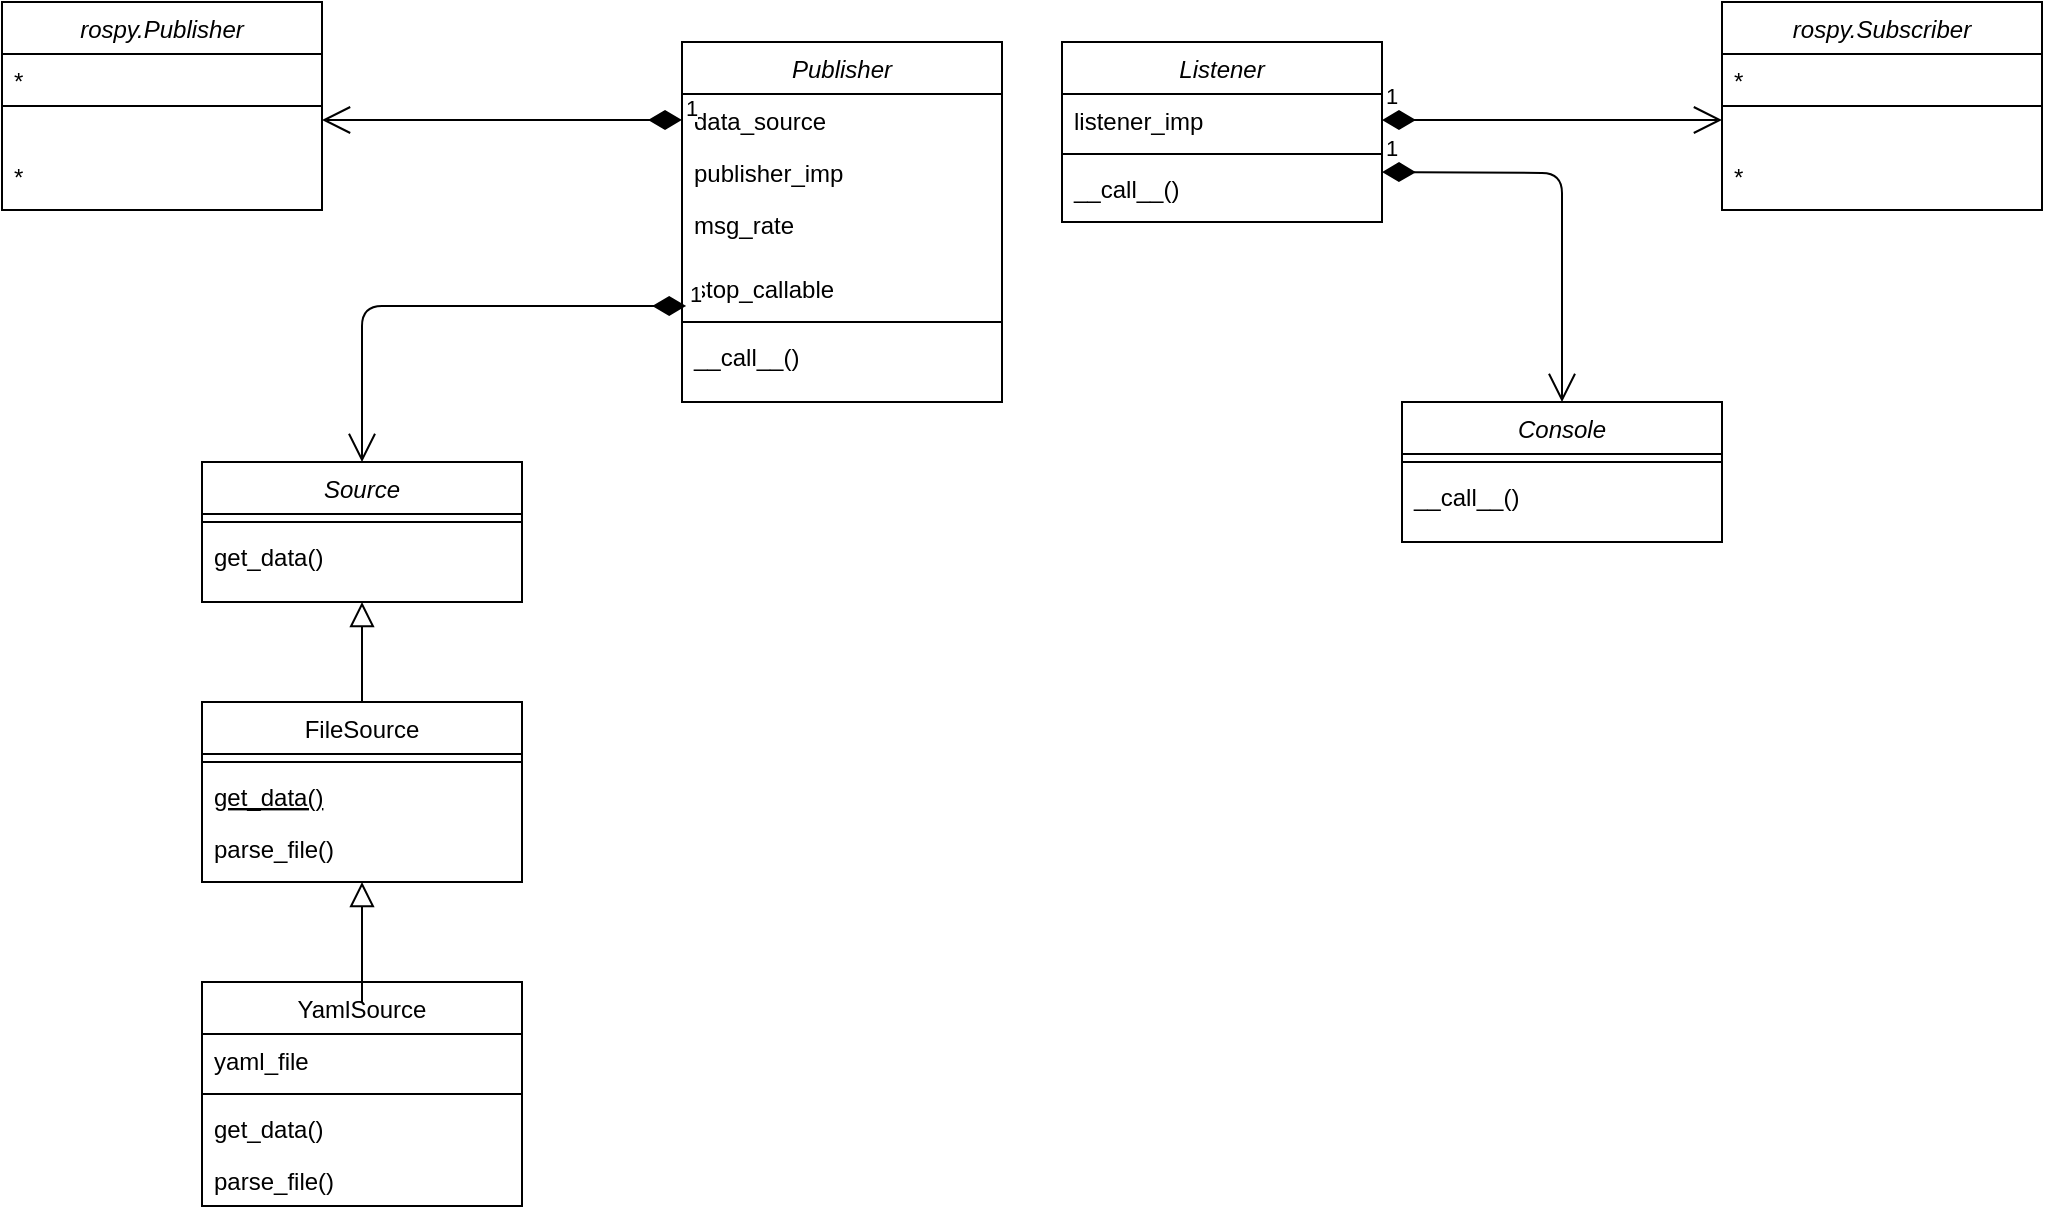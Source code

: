<mxfile version="15.3.2" type="device"><diagram id="C5RBs43oDa-KdzZeNtuy" name="Page-1"><mxGraphModel dx="2177" dy="1933" grid="1" gridSize="10" guides="1" tooltips="1" connect="1" arrows="1" fold="1" page="1" pageScale="1" pageWidth="827" pageHeight="1169" math="0" shadow="0"><root><mxCell id="WIyWlLk6GJQsqaUBKTNV-0"/><mxCell id="WIyWlLk6GJQsqaUBKTNV-1" parent="WIyWlLk6GJQsqaUBKTNV-0"/><mxCell id="zkfFHV4jXpPFQw0GAbJ--0" value="Source" style="swimlane;fontStyle=2;align=center;verticalAlign=top;childLayout=stackLayout;horizontal=1;startSize=26;horizontalStack=0;resizeParent=1;resizeLast=0;collapsible=1;marginBottom=0;rounded=0;shadow=0;strokeWidth=1;" parent="WIyWlLk6GJQsqaUBKTNV-1" vertex="1"><mxGeometry x="-60" y="90" width="160" height="70" as="geometry"><mxRectangle x="230" y="140" width="160" height="26" as="alternateBounds"/></mxGeometry></mxCell><mxCell id="zkfFHV4jXpPFQw0GAbJ--4" value="" style="line;html=1;strokeWidth=1;align=left;verticalAlign=middle;spacingTop=-1;spacingLeft=3;spacingRight=3;rotatable=0;labelPosition=right;points=[];portConstraint=eastwest;" parent="zkfFHV4jXpPFQw0GAbJ--0" vertex="1"><mxGeometry y="26" width="160" height="8" as="geometry"/></mxCell><mxCell id="zkfFHV4jXpPFQw0GAbJ--5" value="get_data()" style="text;align=left;verticalAlign=top;spacingLeft=4;spacingRight=4;overflow=hidden;rotatable=0;points=[[0,0.5],[1,0.5]];portConstraint=eastwest;" parent="zkfFHV4jXpPFQw0GAbJ--0" vertex="1"><mxGeometry y="34" width="160" height="30" as="geometry"/></mxCell><mxCell id="zkfFHV4jXpPFQw0GAbJ--6" value="FileSource" style="swimlane;fontStyle=0;align=center;verticalAlign=top;childLayout=stackLayout;horizontal=1;startSize=26;horizontalStack=0;resizeParent=1;resizeLast=0;collapsible=1;marginBottom=0;rounded=0;shadow=0;strokeWidth=1;" parent="WIyWlLk6GJQsqaUBKTNV-1" vertex="1"><mxGeometry x="-60" y="210" width="160" height="90" as="geometry"><mxRectangle x="130" y="380" width="160" height="26" as="alternateBounds"/></mxGeometry></mxCell><mxCell id="zkfFHV4jXpPFQw0GAbJ--9" value="" style="line;html=1;strokeWidth=1;align=left;verticalAlign=middle;spacingTop=-1;spacingLeft=3;spacingRight=3;rotatable=0;labelPosition=right;points=[];portConstraint=eastwest;" parent="zkfFHV4jXpPFQw0GAbJ--6" vertex="1"><mxGeometry y="26" width="160" height="8" as="geometry"/></mxCell><mxCell id="zkfFHV4jXpPFQw0GAbJ--10" value="get_data()" style="text;align=left;verticalAlign=top;spacingLeft=4;spacingRight=4;overflow=hidden;rotatable=0;points=[[0,0.5],[1,0.5]];portConstraint=eastwest;fontStyle=4" parent="zkfFHV4jXpPFQw0GAbJ--6" vertex="1"><mxGeometry y="34" width="160" height="26" as="geometry"/></mxCell><mxCell id="zkfFHV4jXpPFQw0GAbJ--11" value="parse_file()" style="text;align=left;verticalAlign=top;spacingLeft=4;spacingRight=4;overflow=hidden;rotatable=0;points=[[0,0.5],[1,0.5]];portConstraint=eastwest;" parent="zkfFHV4jXpPFQw0GAbJ--6" vertex="1"><mxGeometry y="60" width="160" height="26" as="geometry"/></mxCell><mxCell id="zkfFHV4jXpPFQw0GAbJ--12" value="" style="endArrow=block;endSize=10;endFill=0;shadow=0;strokeWidth=1;rounded=0;edgeStyle=elbowEdgeStyle;elbow=vertical;" parent="WIyWlLk6GJQsqaUBKTNV-1" source="zkfFHV4jXpPFQw0GAbJ--6" target="zkfFHV4jXpPFQw0GAbJ--0" edge="1"><mxGeometry width="160" relative="1" as="geometry"><mxPoint x="40" y="153" as="sourcePoint"/><mxPoint x="40" y="153" as="targetPoint"/></mxGeometry></mxCell><mxCell id="Mv7pUw423sn2A-Rxv026-1" value="Publisher" style="swimlane;fontStyle=2;align=center;verticalAlign=top;childLayout=stackLayout;horizontal=1;startSize=26;horizontalStack=0;resizeParent=1;resizeLast=0;collapsible=1;marginBottom=0;rounded=0;shadow=0;strokeWidth=1;" vertex="1" parent="WIyWlLk6GJQsqaUBKTNV-1"><mxGeometry x="180" y="-120" width="160" height="180" as="geometry"><mxRectangle x="230" y="140" width="160" height="26" as="alternateBounds"/></mxGeometry></mxCell><mxCell id="Mv7pUw423sn2A-Rxv026-2" value="data_source" style="text;align=left;verticalAlign=top;spacingLeft=4;spacingRight=4;overflow=hidden;rotatable=0;points=[[0,0.5],[1,0.5]];portConstraint=eastwest;" vertex="1" parent="Mv7pUw423sn2A-Rxv026-1"><mxGeometry y="26" width="160" height="26" as="geometry"/></mxCell><mxCell id="Mv7pUw423sn2A-Rxv026-3" value="publisher_imp" style="text;align=left;verticalAlign=top;spacingLeft=4;spacingRight=4;overflow=hidden;rotatable=0;points=[[0,0.5],[1,0.5]];portConstraint=eastwest;rounded=0;shadow=0;html=0;" vertex="1" parent="Mv7pUw423sn2A-Rxv026-1"><mxGeometry y="52" width="160" height="26" as="geometry"/></mxCell><mxCell id="Mv7pUw423sn2A-Rxv026-4" value="msg_rate" style="text;align=left;verticalAlign=top;spacingLeft=4;spacingRight=4;overflow=hidden;rotatable=0;points=[[0,0.5],[1,0.5]];portConstraint=eastwest;rounded=0;shadow=0;html=0;" vertex="1" parent="Mv7pUw423sn2A-Rxv026-1"><mxGeometry y="78" width="160" height="32" as="geometry"/></mxCell><mxCell id="Mv7pUw423sn2A-Rxv026-9" value="stop_callable" style="text;align=left;verticalAlign=top;spacingLeft=4;spacingRight=4;overflow=hidden;rotatable=0;points=[[0,0.5],[1,0.5]];portConstraint=eastwest;rounded=0;shadow=0;html=0;" vertex="1" parent="Mv7pUw423sn2A-Rxv026-1"><mxGeometry y="110" width="160" height="26" as="geometry"/></mxCell><mxCell id="Mv7pUw423sn2A-Rxv026-5" value="" style="line;html=1;strokeWidth=1;align=left;verticalAlign=middle;spacingTop=-1;spacingLeft=3;spacingRight=3;rotatable=0;labelPosition=right;points=[];portConstraint=eastwest;" vertex="1" parent="Mv7pUw423sn2A-Rxv026-1"><mxGeometry y="136" width="160" height="8" as="geometry"/></mxCell><mxCell id="Mv7pUw423sn2A-Rxv026-6" value="__call__()" style="text;align=left;verticalAlign=top;spacingLeft=4;spacingRight=4;overflow=hidden;rotatable=0;points=[[0,0.5],[1,0.5]];portConstraint=eastwest;" vertex="1" parent="Mv7pUw423sn2A-Rxv026-1"><mxGeometry y="144" width="160" height="26" as="geometry"/></mxCell><mxCell id="Mv7pUw423sn2A-Rxv026-8" value="1" style="endArrow=open;html=1;endSize=12;startArrow=diamondThin;startSize=14;startFill=1;edgeStyle=orthogonalEdgeStyle;align=left;verticalAlign=bottom;exitX=0.013;exitY=0.846;exitDx=0;exitDy=0;exitPerimeter=0;" edge="1" parent="WIyWlLk6GJQsqaUBKTNV-1" source="Mv7pUw423sn2A-Rxv026-9" target="zkfFHV4jXpPFQw0GAbJ--0"><mxGeometry x="-1" y="3" relative="1" as="geometry"><mxPoint x="110" y="40" as="sourcePoint"/><mxPoint x="210" y="50" as="targetPoint"/></mxGeometry></mxCell><mxCell id="Mv7pUw423sn2A-Rxv026-10" value="rospy.Publisher" style="swimlane;fontStyle=2;align=center;verticalAlign=top;childLayout=stackLayout;horizontal=1;startSize=26;horizontalStack=0;resizeParent=1;resizeLast=0;collapsible=1;marginBottom=0;rounded=0;shadow=0;strokeWidth=1;" vertex="1" parent="WIyWlLk6GJQsqaUBKTNV-1"><mxGeometry x="-160" y="-140" width="160" height="104" as="geometry"><mxRectangle x="230" y="140" width="160" height="26" as="alternateBounds"/></mxGeometry></mxCell><mxCell id="Mv7pUw423sn2A-Rxv026-14" value="*" style="text;align=left;verticalAlign=top;spacingLeft=4;spacingRight=4;overflow=hidden;rotatable=0;points=[[0,0.5],[1,0.5]];portConstraint=eastwest;" vertex="1" parent="Mv7pUw423sn2A-Rxv026-10"><mxGeometry y="26" width="160" height="4" as="geometry"/></mxCell><mxCell id="Mv7pUw423sn2A-Rxv026-11" value="" style="line;html=1;strokeWidth=1;align=left;verticalAlign=middle;spacingTop=-1;spacingLeft=3;spacingRight=3;rotatable=0;labelPosition=right;points=[];portConstraint=eastwest;" vertex="1" parent="Mv7pUw423sn2A-Rxv026-10"><mxGeometry y="30" width="160" height="44" as="geometry"/></mxCell><mxCell id="Mv7pUw423sn2A-Rxv026-12" value="*" style="text;align=left;verticalAlign=top;spacingLeft=4;spacingRight=4;overflow=hidden;rotatable=0;points=[[0,0.5],[1,0.5]];portConstraint=eastwest;" vertex="1" parent="Mv7pUw423sn2A-Rxv026-10"><mxGeometry y="74" width="160" height="30" as="geometry"/></mxCell><mxCell id="Mv7pUw423sn2A-Rxv026-15" value="1" style="endArrow=open;html=1;endSize=12;startArrow=diamondThin;startSize=14;startFill=1;edgeStyle=orthogonalEdgeStyle;align=left;verticalAlign=bottom;exitX=0;exitY=0.5;exitDx=0;exitDy=0;" edge="1" parent="WIyWlLk6GJQsqaUBKTNV-1" source="Mv7pUw423sn2A-Rxv026-2"><mxGeometry x="-1" y="3" relative="1" as="geometry"><mxPoint x="180" y="-88" as="sourcePoint"/><mxPoint y="-81" as="targetPoint"/></mxGeometry></mxCell><mxCell id="Mv7pUw423sn2A-Rxv026-16" value="YamlSource" style="swimlane;fontStyle=0;align=center;verticalAlign=top;childLayout=stackLayout;horizontal=1;startSize=26;horizontalStack=0;resizeParent=1;resizeLast=0;collapsible=1;marginBottom=0;rounded=0;shadow=0;strokeWidth=1;" vertex="1" parent="WIyWlLk6GJQsqaUBKTNV-1"><mxGeometry x="-60" y="350" width="160" height="112" as="geometry"><mxRectangle x="550" y="140" width="160" height="26" as="alternateBounds"/></mxGeometry></mxCell><mxCell id="Mv7pUw423sn2A-Rxv026-17" value="yaml_file" style="text;align=left;verticalAlign=top;spacingLeft=4;spacingRight=4;overflow=hidden;rotatable=0;points=[[0,0.5],[1,0.5]];portConstraint=eastwest;" vertex="1" parent="Mv7pUw423sn2A-Rxv026-16"><mxGeometry y="26" width="160" height="26" as="geometry"/></mxCell><mxCell id="Mv7pUw423sn2A-Rxv026-22" value="" style="line;html=1;strokeWidth=1;align=left;verticalAlign=middle;spacingTop=-1;spacingLeft=3;spacingRight=3;rotatable=0;labelPosition=right;points=[];portConstraint=eastwest;" vertex="1" parent="Mv7pUw423sn2A-Rxv026-16"><mxGeometry y="52" width="160" height="8" as="geometry"/></mxCell><mxCell id="Mv7pUw423sn2A-Rxv026-23" value="get_data()" style="text;align=left;verticalAlign=top;spacingLeft=4;spacingRight=4;overflow=hidden;rotatable=0;points=[[0,0.5],[1,0.5]];portConstraint=eastwest;" vertex="1" parent="Mv7pUw423sn2A-Rxv026-16"><mxGeometry y="60" width="160" height="26" as="geometry"/></mxCell><mxCell id="Mv7pUw423sn2A-Rxv026-24" value="parse_file()" style="text;align=left;verticalAlign=top;spacingLeft=4;spacingRight=4;overflow=hidden;rotatable=0;points=[[0,0.5],[1,0.5]];portConstraint=eastwest;" vertex="1" parent="Mv7pUw423sn2A-Rxv026-16"><mxGeometry y="86" width="160" height="26" as="geometry"/></mxCell><mxCell id="Mv7pUw423sn2A-Rxv026-25" value="" style="endArrow=block;endSize=10;endFill=0;shadow=0;strokeWidth=1;rounded=0;edgeStyle=elbowEdgeStyle;elbow=vertical;exitX=0.5;exitY=0;exitDx=0;exitDy=0;entryX=0.5;entryY=1;entryDx=0;entryDy=0;" edge="1" parent="WIyWlLk6GJQsqaUBKTNV-1" source="Mv7pUw423sn2A-Rxv026-16" target="zkfFHV4jXpPFQw0GAbJ--6"><mxGeometry width="160" relative="1" as="geometry"><mxPoint x="19.5" y="410" as="sourcePoint"/><mxPoint x="20" y="330" as="targetPoint"/><Array as="points"><mxPoint x="40" y="360"/></Array></mxGeometry></mxCell><mxCell id="Mv7pUw423sn2A-Rxv026-27" value="Listener" style="swimlane;fontStyle=2;align=center;verticalAlign=top;childLayout=stackLayout;horizontal=1;startSize=26;horizontalStack=0;resizeParent=1;resizeLast=0;collapsible=1;marginBottom=0;rounded=0;shadow=0;strokeWidth=1;" vertex="1" parent="WIyWlLk6GJQsqaUBKTNV-1"><mxGeometry x="370" y="-120" width="160" height="90" as="geometry"><mxRectangle x="230" y="140" width="160" height="26" as="alternateBounds"/></mxGeometry></mxCell><mxCell id="Mv7pUw423sn2A-Rxv026-28" value="listener_imp" style="text;align=left;verticalAlign=top;spacingLeft=4;spacingRight=4;overflow=hidden;rotatable=0;points=[[0,0.5],[1,0.5]];portConstraint=eastwest;" vertex="1" parent="Mv7pUw423sn2A-Rxv026-27"><mxGeometry y="26" width="160" height="26" as="geometry"/></mxCell><mxCell id="Mv7pUw423sn2A-Rxv026-32" value="" style="line;html=1;strokeWidth=1;align=left;verticalAlign=middle;spacingTop=-1;spacingLeft=3;spacingRight=3;rotatable=0;labelPosition=right;points=[];portConstraint=eastwest;" vertex="1" parent="Mv7pUw423sn2A-Rxv026-27"><mxGeometry y="52" width="160" height="8" as="geometry"/></mxCell><mxCell id="Mv7pUw423sn2A-Rxv026-33" value="__call__()" style="text;align=left;verticalAlign=top;spacingLeft=4;spacingRight=4;overflow=hidden;rotatable=0;points=[[0,0.5],[1,0.5]];portConstraint=eastwest;" vertex="1" parent="Mv7pUw423sn2A-Rxv026-27"><mxGeometry y="60" width="160" height="26" as="geometry"/></mxCell><mxCell id="Mv7pUw423sn2A-Rxv026-34" value="rospy.Subscriber" style="swimlane;fontStyle=2;align=center;verticalAlign=top;childLayout=stackLayout;horizontal=1;startSize=26;horizontalStack=0;resizeParent=1;resizeLast=0;collapsible=1;marginBottom=0;rounded=0;shadow=0;strokeWidth=1;" vertex="1" parent="WIyWlLk6GJQsqaUBKTNV-1"><mxGeometry x="700" y="-140" width="160" height="104" as="geometry"><mxRectangle x="230" y="140" width="160" height="26" as="alternateBounds"/></mxGeometry></mxCell><mxCell id="Mv7pUw423sn2A-Rxv026-35" value="*" style="text;align=left;verticalAlign=top;spacingLeft=4;spacingRight=4;overflow=hidden;rotatable=0;points=[[0,0.5],[1,0.5]];portConstraint=eastwest;" vertex="1" parent="Mv7pUw423sn2A-Rxv026-34"><mxGeometry y="26" width="160" height="4" as="geometry"/></mxCell><mxCell id="Mv7pUw423sn2A-Rxv026-36" value="" style="line;html=1;strokeWidth=1;align=left;verticalAlign=middle;spacingTop=-1;spacingLeft=3;spacingRight=3;rotatable=0;labelPosition=right;points=[];portConstraint=eastwest;" vertex="1" parent="Mv7pUw423sn2A-Rxv026-34"><mxGeometry y="30" width="160" height="44" as="geometry"/></mxCell><mxCell id="Mv7pUw423sn2A-Rxv026-37" value="*" style="text;align=left;verticalAlign=top;spacingLeft=4;spacingRight=4;overflow=hidden;rotatable=0;points=[[0,0.5],[1,0.5]];portConstraint=eastwest;" vertex="1" parent="Mv7pUw423sn2A-Rxv026-34"><mxGeometry y="74" width="160" height="30" as="geometry"/></mxCell><mxCell id="Mv7pUw423sn2A-Rxv026-38" value="1" style="endArrow=open;html=1;endSize=12;startArrow=diamondThin;startSize=14;startFill=1;edgeStyle=orthogonalEdgeStyle;align=left;verticalAlign=bottom;exitX=1;exitY=0.5;exitDx=0;exitDy=0;" edge="1" parent="WIyWlLk6GJQsqaUBKTNV-1" source="Mv7pUw423sn2A-Rxv026-28"><mxGeometry x="-1" y="3" relative="1" as="geometry"><mxPoint x="750" y="10" as="sourcePoint"/><mxPoint x="700" y="-81" as="targetPoint"/></mxGeometry></mxCell><mxCell id="Mv7pUw423sn2A-Rxv026-39" value="1" style="endArrow=open;html=1;endSize=12;startArrow=diamondThin;startSize=14;startFill=1;edgeStyle=orthogonalEdgeStyle;align=left;verticalAlign=bottom;exitX=1;exitY=0.5;exitDx=0;exitDy=0;" edge="1" parent="WIyWlLk6GJQsqaUBKTNV-1" target="Mv7pUw423sn2A-Rxv026-43"><mxGeometry x="-1" y="3" relative="1" as="geometry"><mxPoint x="530" y="-55" as="sourcePoint"/><mxPoint x="300" y="210" as="targetPoint"/></mxGeometry></mxCell><mxCell id="Mv7pUw423sn2A-Rxv026-43" value="Console" style="swimlane;fontStyle=2;align=center;verticalAlign=top;childLayout=stackLayout;horizontal=1;startSize=26;horizontalStack=0;resizeParent=1;resizeLast=0;collapsible=1;marginBottom=0;rounded=0;shadow=0;strokeWidth=1;" vertex="1" parent="WIyWlLk6GJQsqaUBKTNV-1"><mxGeometry x="540" y="60" width="160" height="70" as="geometry"><mxRectangle x="230" y="140" width="160" height="26" as="alternateBounds"/></mxGeometry></mxCell><mxCell id="Mv7pUw423sn2A-Rxv026-44" value="" style="line;html=1;strokeWidth=1;align=left;verticalAlign=middle;spacingTop=-1;spacingLeft=3;spacingRight=3;rotatable=0;labelPosition=right;points=[];portConstraint=eastwest;" vertex="1" parent="Mv7pUw423sn2A-Rxv026-43"><mxGeometry y="26" width="160" height="8" as="geometry"/></mxCell><mxCell id="Mv7pUw423sn2A-Rxv026-45" value="__call__()" style="text;align=left;verticalAlign=top;spacingLeft=4;spacingRight=4;overflow=hidden;rotatable=0;points=[[0,0.5],[1,0.5]];portConstraint=eastwest;" vertex="1" parent="Mv7pUw423sn2A-Rxv026-43"><mxGeometry y="34" width="160" height="30" as="geometry"/></mxCell></root></mxGraphModel></diagram></mxfile>